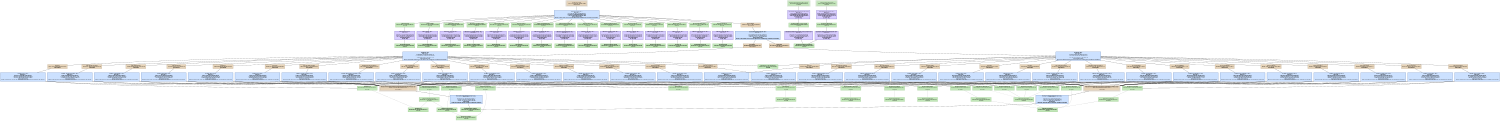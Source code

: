 digraph iNetSim {
   size = "10.000000,8.500000";
   concentrate = false;

   node [ shape = box, style = filled, color = "0.3 0.5 0.6", fillcolor = "0.3 0.2 0.9", fontname = "Monaco", fontsize = "9" ];
   n00001 [ label = "Debug/iNetSim.app\n713211576f74f59dcda17b406e314ba8\nDepsUpdated", color = "0.1 0.5 0.5", fillcolor = "0.1 0.2 0.9", peripheries = 3 ];
   n00002 [ label = "Contents/Info.plist\nbef1e916df9369c37f490b66efbb7fec\nUpToDate" ];
   n00003 [ label = "iNetSim.build/Info.plist\n000000004370c13a00000000000009ae\nUpToDate" ];
   n00004 [ label = "Contents/PkgInfo\na788fe18b85024843b3d0406423b8e50\nUpToDate" ];
   n00005 [ label = "iNetSim.build/PkgInfo\n000000004370c13a0000000000000008\nUpToDate" ];
   n00006 [ label = "English.lproj/Credits.rtf\n27e28b94b2629d26a05511b3ee65acb8\nUpToDate" ];
   n00007 [ label = "English.lproj/Credits.rtf\n000000004370c13a000000000000026f\nUpToDate" ];
   n00008 [ label = "Resources/Accessibility.strings\n798f30d23a6a60ab8050b73224f9cb36\nUpToDate" ];
   n00009 [ label = "iNetSim/Accessibility.strings\n000000004370c13a000000000000004b\nUpToDate" ];
   n00010 [ label = "Resources/Router.tif\n6b6557fe1ec16c38a66b5a5ed3ca561e\nUpToDate" ];
   n00011 [ label = "iNetSim/Router.tif\n000000004370c13a0000000000006dbc\nUpToDate" ];
   n00012 [ label = "Resources/Hub.tif\na302900b546f7a3ba5d5468873b15ea4\nUpToDate" ];
   n00013 [ label = "iNetSim/Hub.tif\n000000004370c13a0000000000006d34\nUpToDate" ];
   n00014 [ label = "English.lproj/MainMenu.nib\n4cfbe593ab8a93d7466b2a000d8aa00d\nUpToDate" ];
   n00015 [ label = "English.lproj/MainMenu.nib\n000000004370c13a00000000000000cc\nUpToDate" ];
   n00016 [ label = "English.lproj/MyDocument.nib\n42c958b5019c7eaaa8236f192a22925e\nUpToDate" ];
   n00017 [ label = "English.lproj/MyDocument.nib\n000000004370c13a00000000000000cc\nUpToDate" ];
   n00018 [ label = "Resources/Info.plist\n62d5b15b2daea66e6c296224b7165d10\nUpToDate" ];
   n00019 [ label = "iNetSim/Info.plist\n000000004370c13a00000000000009e6\nUpToDate" ];
   n00020 [ label = "English.lproj/InfoPlist.strings\nedc1fa20b6ac83943f3914e19725d931\nUpToDate" ];
   n00021 [ label = "English.lproj/InfoPlist.strings\n000000004370c13a000000000000011c\nUpToDate" ];
   n00022 [ label = "Resources/Switch.tif\n5434c3a92939f2494d7f2e2ce458f287\nUpToDate" ];
   n00023 [ label = "iNetSim/Switch.tif\n000000004370c13a0000000000006d68\nUpToDate" ];
   n00024 [ label = "Resources/About Panel.tif\n14f646f530742cf8a5f16c1673f5c4a3\nUpToDate" ];
   n00025 [ label = "iNetSim/About Panel.tif\n000000004370c13a0000000000067938\nUpToDate" ];
   n00026 [ label = "Resources/PC.tif\n7fafb92cde9a89059055ec5adf744976\nUpToDate" ];
   n00027 [ label = "iNetSim/PC.tif\n000000004370c13a0000000000006d44\nUpToDate" ];
   n00028 [ label = "Resources/iNetSimIcon.icns\nf571a7a642e22eba212ddf8866f0cc71\nUpToDate" ];
   n00029 [ label = "iNetSim/iNetSimIcon.icns\n000000004370c13a000000000000eac6\nUpToDate" ];
   n00030 [ label = "Resources/delete.tiff\nb39b67ec0e880dea13c0634f2e328dd0\nUpToDate" ];
   n00031 [ label = "iNetSim/delete.tiff\n000000004370c13a000000000000083e\nUpToDate" ];
   n00032 [ label = "ppc/MyDocument-22CFB493.o\n81a61e383748161d871b08bc3e972174\nDepsUpdated", color = "0.1 0.5 0.5", fillcolor = "0.1 0.2 0.9" ];
   n00033 [ label = "iNetSim/iNetSim_Prefix.pch\n000000004370c13a0000000000000091\nUpToDate" ];
   n00034 [ label = "iNetSim_Prefix-bkkbwehdbgorkscqvsushcsvxskm/iNetSim_Prefix.pch.gch\nee8557f3c2fda47884c7ed58bcaad211\nDepsUpdated", color = "0.1 0.5 0.5", fillcolor = "0.1 0.2 0.9", peripheries = 3 ];
   n00035 [ label = "iNetSim/MyDocument.m\n000000004370c13a0000000000001d72\nUpToDate" ];
   n00036 [ label = "i386/MyDocument-22CFB493.o\ncfd07660b87d697270b8256ec2a2376e\nDepsUpdated", color = "0.1 0.5 0.5", fillcolor = "0.1 0.2 0.9" ];
   n00037 [ label = "iNetSim_Prefix-ddbgxnemnkymvbceykpwafdaqdrm/iNetSim_Prefix.pch.gch\n743b0211bc1f8524ff6189b2d18863b8\nDepsUpdated", color = "0.1 0.5 0.5", fillcolor = "0.1 0.2 0.9", peripheries = 3 ];
   n00038 [ label = "ppc/DeviceView.o\n37d5dcd5217f58b9de291b9b9c7e923c\nDepsUpdated", color = "0.1 0.5 0.5", fillcolor = "0.1 0.2 0.9" ];
   n00039 [ label = "iNetSim/DeviceView.m\n000000004370c13a0000000000000e6a\nUpToDate" ];
   n00040 [ label = "i386/DeviceView.o\nc25261bfff3a1b219792cccd56f4c182\nDepsUpdated", color = "0.1 0.5 0.5", fillcolor = "0.1 0.2 0.9" ];
   n00041 [ label = "ppc/TopologyView.o\n44ef1a16b98346b8ccd5edbc9d60953a\nDepsUpdated", color = "0.1 0.5 0.5", fillcolor = "0.1 0.2 0.9" ];
   n00042 [ label = "iNetSim/TopologyView.m\n000000004370c13a000000000000227d\nUpToDate" ];
   n00043 [ label = "i386/TopologyView.o\nc5d69bc0368de84a1ed610e3f5cb133d\nDepsUpdated", color = "0.1 0.5 0.5", fillcolor = "0.1 0.2 0.9" ];
   n00044 [ label = "ppc/TopologyController.o\n900b750e1133580991eea7dd8bb7486e\nDepsUpdated", color = "0.1 0.5 0.5", fillcolor = "0.1 0.2 0.9" ];
   n00045 [ label = "iNetSim/TopologyController.m\n000000004370c18f0000000000006b27\nUpToDate" ];
   n00046 [ label = "i386/TopologyController.o\n1920d190cf11be816994426250441c6a\nDepsUpdated", color = "0.1 0.5 0.5", fillcolor = "0.1 0.2 0.9" ];
   n00047 [ label = "ppc/main.o\nbac0297a1fb3aea97125b05c179dcff5\nDepsUpdated", color = "0.1 0.5 0.5", fillcolor = "0.1 0.2 0.9" ];
   n00048 [ label = "iNetSim/main.m\n000000004370c13a00000000000000ff\nUpToDate" ];
   n00049 [ label = "i386/main.o\ne54a9e950d5ab99ae1ab3485962cfa57\nDepsUpdated", color = "0.1 0.5 0.5", fillcolor = "0.1 0.2 0.9" ];
   n00050 [ label = "ppc/MyDocument.mom\n4804675bc650e56b2956b29bd5786814\nUpToDate" ];
   n00051 [ label = "iNetSim/MyDocument.xcdatamodel\n000000004370c13a00000000000000aa\nUpToDate" ];
   n00052 [ label = "Resources/MyDocument.mom\n28c4a1c7aadfe55aee66ae41ac1f541e\nUpToDate", peripheries = 3 ];
   n00053 [ label = "i386/MyDocument-2A06A972.mom\n91890753348c476ab4354f08624e9914\nUpToDate" ];
   n00054 [ label = "Resources/MyDocument-2A06A972.mom\ncd245aec9d024b51d8a68abe29ad3d66\nUpToDate", peripheries = 3 ];
   n00055 [ label = "ppc/Link.o\n0ed7b31b30219f799f82e79046adda24\nDepsUpdated", color = "0.1 0.5 0.5", fillcolor = "0.1 0.2 0.9" ];
   n00056 [ label = "iNetSim/Link.m\n000000004370c13a00000000000001cc\nUpToDate" ];
   n00057 [ label = "i386/Link.o\n5be69bf7877040b022ac36c08d638f0b\nDepsUpdated", color = "0.1 0.5 0.5", fillcolor = "0.1 0.2 0.9" ];
   n00058 [ label = "ppc/Port.o\n25b2c15c6ad8677ab8717a45687b6d03\nDepsUpdated", color = "0.1 0.5 0.5", fillcolor = "0.1 0.2 0.9" ];
   n00059 [ label = "iNetSim/Port.m\n000000004370c13a00000000000005cc\nUpToDate" ];
   n00060 [ label = "i386/Port.o\nf38191331f87cebd8664019a0012de70\nDepsUpdated", color = "0.1 0.5 0.5", fillcolor = "0.1 0.2 0.9" ];
   n00061 [ label = "ppc/TerminalController.o\ne9799051aca1d7469c3bcc7eb0f067f8\nDepsUpdated", color = "0.1 0.5 0.5", fillcolor = "0.1 0.2 0.9" ];
   n00062 [ label = "iNetSim/TerminalController.m\n000000004370c13a000000000000207e\nUpToDate" ];
   n00063 [ label = "i386/TerminalController.o\n28a563f495e4ac1c3253fbc9bdf8c0d7\nDepsUpdated", color = "0.1 0.5 0.5", fillcolor = "0.1 0.2 0.9" ];
   n00064 [ label = "ppc/OSController.o\nae291ce91c83a6107d683180c4f7a2e2\nDepsUpdated", color = "0.1 0.5 0.5", fillcolor = "0.1 0.2 0.9" ];
   n00065 [ label = "iNetSim/OSController.m\n000000004370c13a0000000000002a05\nUpToDate" ];
   n00066 [ label = "i386/OSController.o\nb27169d1da7feb5e06609b154b9f0878\nDepsUpdated", color = "0.1 0.5 0.5", fillcolor = "0.1 0.2 0.9" ];
   n00067 [ label = "ppc/TerminalView.o\nea251f908572b7a7ad083ef1f1f368c9\nDepsUpdated", color = "0.1 0.5 0.5", fillcolor = "0.1 0.2 0.9" ];
   n00068 [ label = "iNetSim/TerminalView.m\n000000004370c13a00000000000009c4\nUpToDate" ];
   n00069 [ label = "i386/TerminalView.o\ndd3726f1dccccfb3efb5eb299327f9fc\nDepsUpdated", color = "0.1 0.5 0.5", fillcolor = "0.1 0.2 0.9" ];
   n00070 [ label = "ppc/IOSController.o\na478e3ccc37bd6be2ec6d59c3ee93b91\nDepsUpdated", color = "0.1 0.5 0.5", fillcolor = "0.1 0.2 0.9" ];
   n00071 [ label = "iNetSim/IOSController.m\n000000004370c13a000000000000617d\nUpToDate" ];
   n00072 [ label = "i386/IOSController.o\n540407fd4482a687627ea15b9602e948\nDepsUpdated", color = "0.1 0.5 0.5", fillcolor = "0.1 0.2 0.9" ];
   n00073 [ label = "ppc/DOSController.o\ncff81e0c600e9060192995c9c44c58b0\nDepsUpdated", color = "0.1 0.5 0.5", fillcolor = "0.1 0.2 0.9" ];
   n00074 [ label = "iNetSim/DOSController.m\n000000004370c13a0000000000004d79\nUpToDate" ];
   n00075 [ label = "i386/DOSController.o\ne7cf3c90d2c1f800d5e5e975f5786cf5\nDepsUpdated", color = "0.1 0.5 0.5", fillcolor = "0.1 0.2 0.9" ];
   n00076 [ label = "ppc/IOSLineConfig.o\n09d4623e70f5d6afa275c8f4d1a95721\nDepsUpdated", color = "0.1 0.5 0.5", fillcolor = "0.1 0.2 0.9" ];
   n00077 [ label = "iNetSim/IOSLineConfig.m\n000000004370c13a000000000000109d\nUpToDate" ];
   n00078 [ label = "i386/IOSLineConfig.o\n5b858a9a362591fd17e385626e73768e\nDepsUpdated", color = "0.1 0.5 0.5", fillcolor = "0.1 0.2 0.9" ];
   n00079 [ label = "ppc/OSSimulation.o\ncf3080a13ec0ff89b44f74a62cc11715\nDepsUpdated", color = "0.1 0.5 0.5", fillcolor = "0.1 0.2 0.9" ];
   n00080 [ label = "iNetSim/OSSimulation.m\n0000000043848cea000000000000c568\nUpToDate" ];
   n00081 [ label = "i386/OSSimulation.o\n10bb7adef0f67ccf7820d1162fb79faa\nDepsUpdated", color = "0.1 0.5 0.5", fillcolor = "0.1 0.2 0.9" ];
   n00082 [ label = "ppc/IOSConfigMode.o\naf5bed2f1ab238b6f1c987877741f478\nDepsUpdated", color = "0.1 0.5 0.5", fillcolor = "0.1 0.2 0.9" ];
   n00083 [ label = "iNetSim/IOSConfigMode.m\n000000004370c13a0000000000000bff\nUpToDate" ];
   n00084 [ label = "i386/IOSConfigMode.o\n836d7aa7475c34ee91c27824739f4bef\nDepsUpdated", color = "0.1 0.5 0.5", fillcolor = "0.1 0.2 0.9" ];
   n00085 [ label = "ppc/IOSPrivMode.o\n4a0a0a710b37237742e54576d8214a82\nDepsUpdated", color = "0.1 0.5 0.5", fillcolor = "0.1 0.2 0.9" ];
   n00086 [ label = "iNetSim/IOSPrivMode.m\n000000004370c13a0000000000000c55\nUpToDate" ];
   n00087 [ label = "i386/IOSPrivMode.o\n72ef507b6614e603ceb9edb37a1f6853\nDepsUpdated", color = "0.1 0.5 0.5", fillcolor = "0.1 0.2 0.9" ];
   n00088 [ label = "ppc/iNetSim\n5a773295572c9e02b2111ea270df573d\nDepsUpdated", color = "0.1 0.5 0.5", fillcolor = "0.1 0.2 0.9" ];
   n00089 [ label = "Frameworks/Cocoa.framework[C]\n0000000042a5aa9500000000000000cc\nUpToDate" ];
   n00090 [ label = "i386/iNetSim\n83ee8fb58f42f334c91f3cbf5d771cfe\nDepsUpdated", color = "0.1 0.5 0.5", fillcolor = "0.1 0.2 0.9" ];
   n00091 [ label = "MacOS/iNetSim\n64d5567c675061c1c7bf62c64daa4b14\nDepsUpdated", color = "0.1 0.5 0.5", fillcolor = "0.1 0.2 0.9" ];
   n00092 [ label = "iNetSim/DeviceView.h\n000000004370c13a0000000000000249\nUpToDate" ];
   n00093 [ label = "iNetSim/DOSController.h\n000000004370c13a00000000000001f0\nUpToDate" ];
   n00094 [ label = "iNetSim/OSController.h\n000000004370c13a000000000000080b\nUpToDate" ];
   n00095 [ label = "iNetSim/IOSController.h\n000000004370c13a0000000000000bcb\nUpToDate" ];
   n00096 [ label = "iNetSim/MyDocument.h\n000000004370c13a000000000000036c\nUpToDate" ];
   n00097 [ label = "iNetSim/TopologyView.h\n000000004370c13a00000000000004b7\nUpToDate" ];
   n00098 [ label = "iNetSim/TopologyController.h\n000000004370c13a0000000000000971\nUpToDate" ];
   n00099 [ label = "iNetSim/Link.h\n000000004370c13a00000000000000ca\nUpToDate" ];
   n00100 [ label = "iNetSim/Port.h\n000000004370c13a0000000000000137\nUpToDate" ];
   n00101 [ label = "iNetSim/TerminalController.h\n000000004370c13a00000000000003bf\nUpToDate" ];
   n00102 [ label = "iNetSim/TerminalView.h\n000000004370c13a000000000000016b\nUpToDate" ];
   n00103 [ label = "iNetSim/OSSimulation.h\n0000000043849026000000000000098c\nUpToDate" ];

   node [ shape = box, style = "filled,bold", color = "0.7 0.5 0.7", fillcolor = "0.7 0.2 1.0", fontname = "Monaco", fontsize = "9" ];
   c00001 [ label = "PBXCp Info.plist <wt:0>\nwaitCount: 0\n000000004370c13a00000000000009ae\n^ bef1e9169ce3a8f97f490b66efbb7642\n= bef1e916df9369c37f490b66efbb7fec\nDoesNotNeedToRun\n(no 'why' info)" ];
   c00002 [ label = "PBXCp PkgInfo <wt:0>\nwaitCount: 0\n00000000000000000000000000000000\n^ a788fe18b85024843b3d0406423b8e50\n= a788fe18b85024843b3d0406423b8e50\nDoesNotNeedToRun\n(no 'why' info)" ];
   c00003 [ label = "CpResource Credits.rtf <wt:2>\nwaitCount: 0\n00000000000000000000000000000000\n^ 27e28b94b2629d26a05511b3ee65acb8\n= 27e28b94b2629d26a05511b3ee65acb8\nDoesNotNeedToRun\n(no 'why' info)" ];
   c00004 [ label = "CpResource Accessibility.strings <wt:2>\nwaitCount: 0\n00000000000000000000000000000000\n^ 798f30d23a6a60ab8050b73224f9cb36\n= 798f30d23a6a60ab8050b73224f9cb36\nDoesNotNeedToRun\n(no 'why' info)" ];
   c00005 [ label = "CpResource Router.tif <wt:2>\nwaitCount: 0\n00000000000000000000000000000000\n^ 6b6557fe1ec16c38a66b5a5ed3ca561e\n= 6b6557fe1ec16c38a66b5a5ed3ca561e\nDoesNotNeedToRun\n(no 'why' info)" ];
   c00006 [ label = "CpResource Hub.tif <wt:2>\nwaitCount: 0\n00000000000000000000000000000000\n^ a302900b546f7a3ba5d5468873b15ea4\n= a302900b546f7a3ba5d5468873b15ea4\nDoesNotNeedToRun\n(no 'why' info)" ];
   c00007 [ label = "CpResource MainMenu.nib <wt:2>\nwaitCount: 0\n00000000000000000000000000000000\n^ 4cfbe593ab8a93d7466b2a000d8aa00d\n= 4cfbe593ab8a93d7466b2a000d8aa00d\nDoesNotNeedToRun\n(no 'why' info)" ];
   c00008 [ label = "CpResource MyDocument.nib <wt:2>\nwaitCount: 0\n00000000000000000000000000000000\n^ 42c958b5019c7eaaa8236f192a22925e\n= 42c958b5019c7eaaa8236f192a22925e\nDoesNotNeedToRun\n(no 'why' info)" ];
   c00009 [ label = "CpResource Info.plist <wt:2>\nwaitCount: 0\n00000000000000000000000000000000\n^ 62d5b15b2daea66e6c296224b7165d10\n= 62d5b15b2daea66e6c296224b7165d10\nDoesNotNeedToRun\n(no 'why' info)" ];
   c00010 [ label = "CpResource InfoPlist.strings <wt:2>\nwaitCount: 0\n00000000000000000000000000000000\n^ edc1fa20b6ac83943f3914e19725d931\n= edc1fa20b6ac83943f3914e19725d931\nDoesNotNeedToRun\n(no 'why' info)" ];
   c00011 [ label = "CpResource Switch.tif <wt:2>\nwaitCount: 0\n00000000000000000000000000000000\n^ 5434c3a92939f2494d7f2e2ce458f287\n= 5434c3a92939f2494d7f2e2ce458f287\nDoesNotNeedToRun\n(no 'why' info)" ];
   c00012 [ label = "CpResource \"About Panel.tif\" <wt:2>\nwaitCount: 0\n00000000000000000000000000000000\n^ 14f646f530742cf8a5f16c1673f5c4a3\n= 14f646f530742cf8a5f16c1673f5c4a3\nDoesNotNeedToRun\n(no 'why' info)" ];
   c00013 [ label = "CpResource PC.tif <wt:2>\nwaitCount: 0\n00000000000000000000000000000000\n^ 7fafb92cde9a89059055ec5adf744976\n= 7fafb92cde9a89059055ec5adf744976\nDoesNotNeedToRun\n(no 'why' info)" ];
   c00014 [ label = "CpResource iNetSimIcon.icns <wt:2>\nwaitCount: 0\n00000000000000000000000000000000\n^ f571a7a642e22eba212ddf8866f0cc71\n= f571a7a642e22eba212ddf8866f0cc71\nDoesNotNeedToRun\n(no 'why' info)" ];
   c00015 [ label = "CpResource delete.tiff <wt:2>\nwaitCount: 0\n00000000000000000000000000000000\n^ b39b67ec0e880dea13c0634f2e328dd0\n= b39b67ec0e880dea13c0634f2e328dd0\nDoesNotNeedToRun\n(no 'why' info)" ];
   c00016 [ label = "CompileC MyDocument-22CFB493.o <wt:4>\nwaitCount: 1\nee8557f3c2fda47884c7ed58bcaacc0f\n^ 6f2349cbf5b5b26503dce5e4823ded7b\n= 81a61e383748161d871b08bc3e972174\nIndirectlyNeedsToRun\nNeeds to run because at least one of the inputs to the command are scheduled to be updated.", color = "0.6 0.5 0.7", fillcolor = "0.6 0.2 1.0" ];
   c00017 [ label = "ProcessPCH iNetSim_Prefix.pch.gch <wt:3>\nwaitCount: 0\n000000004370c13a0000000000000091\n^ ee8557f3818d654284c7ed58bcaad280\n= ee8557f3c2fda47884c7ed58bcaad211\nNeedsToRun\n1 output was built with different command configuration signature", color = "0.6 0.5 0.7", fillcolor = "0.6 0.2 1.0" ];
   c00018 [ label = "CompileC MyDocument-22CFB493.o <wt:4>\nwaitCount: 1\n743b0211bc1f8524ff6189b2d1887da6\n^ bbeb74710462ec568fd9acdc132a4ac8\n= cfd07660b87d697270b8256ec2a2376e\nIndirectlyNeedsToRun\nNeeds to run because at least one of the inputs to the command are scheduled to be updated.", color = "0.6 0.5 0.7", fillcolor = "0.6 0.2 1.0" ];
   c00019 [ label = "ProcessPCH iNetSim_Prefix.pch.gch <wt:3>\nwaitCount: 0\n000000004370c13a0000000000000091\n^ 743b0211ff6f441eff6189b2d1886329\n= 743b0211bc1f8524ff6189b2d18863b8\nNeedsToRun\n1 output was built with different command configuration signature", color = "0.6 0.5 0.7", fillcolor = "0.6 0.2 1.0" ];
   c00020 [ label = "CompileC DeviceView.o <wt:4>\nwaitCount: 1\nee8557f3c2fda47884c7ed58bcaade32\n^ d9508b26e382fcc15aeef6c320d44c0e\n= 37d5dcd5217f58b9de291b9b9c7e923c\nIndirectlyNeedsToRun\nNeeds to run because at least one of the inputs to the command are scheduled to be updated.", color = "0.6 0.5 0.7", fillcolor = "0.6 0.2 1.0" ];
   c00021 [ label = "CompileC DeviceView.o <wt:4>\nwaitCount: 1\n743b0211bc1f8524ff6189b2d1886f9b\n^ b66963ae43259e0568f3457f877cae19\n= c25261bfff3a1b219792cccd56f4c182\nIndirectlyNeedsToRun\nNeeds to run because at least one of the inputs to the command are scheduled to be updated.", color = "0.6 0.5 0.7", fillcolor = "0.6 0.2 1.0" ];
   c00022 [ label = "CompileC TopologyView.o <wt:4>\nwaitCount: 1\nee8557f3818d654284c7ed58bcaaf692\n^ aa6a4de5380e23fa481200e421ca63a8\n= 44ef1a16b98346b8ccd5edbc9d60953a\nIndirectlyNeedsToRun\nNeeds to run because at least one of the inputs to the command are scheduled to be updated.", color = "0.6 0.5 0.7", fillcolor = "0.6 0.2 1.0" ];
   c00023 [ label = "CompileC TopologyView.o <wt:4>\nwaitCount: 1\n743b0211ff6f441eff6189b2d188473b\n^ b1ed99d1c9e2ac54e1b7995124435406\n= c5d69bc0368de84a1ed610e3f5cb133d\nIndirectlyNeedsToRun\nNeeds to run because at least one of the inputs to the command are scheduled to be updated.", color = "0.6 0.5 0.7", fillcolor = "0.6 0.2 1.0" ];
   c00024 [ label = "CompileC TopologyController.o <wt:4>\nwaitCount: 1\nee8557f3818d65f784c7ed58bcaab78e\n^ 7e8e22fd90be3dfe15294a85371dffe0\n= 900b750e1133580991eea7dd8bb7486e\nIndirectlyNeedsToRun\nNeeds to run because at least one of the inputs to the command are scheduled to be updated.", color = "0.6 0.5 0.7", fillcolor = "0.6 0.2 1.0" ];
   c00025 [ label = "CompileC TopologyController.o <wt:4>\nwaitCount: 1\n743b0211ff6f44abff6189b2d1880627\n^ 6d1bd381307efa2a96f5cbd081cc1a4d\n= 1920d190cf11be816994426250441c6a\nIndirectlyNeedsToRun\nNeeds to run because at least one of the inputs to the command are scheduled to be updated.", color = "0.6 0.5 0.7", fillcolor = "0.6 0.2 1.0" ];
   c00026 [ label = "CompileC main.o <wt:4>\nwaitCount: 1\nee8557f3818d654284c7ed58bcaad2ee\n^ 54457e899e3ecbebf5e25d04ab371d1b\n= bac0297a1fb3aea97125b05c179dcff5\nIndirectlyNeedsToRun\nNeeds to run because at least one of the inputs to the command are scheduled to be updated.", color = "0.6 0.5 0.7", fillcolor = "0.6 0.2 1.0" ];
   c00027 [ label = "CompileC main.o <wt:4>\nwaitCount: 1\n743b0211ff6f441eff6189b2d1886347\n^ 91719c84f235fd841ecabd3747a49910\n= e54a9e950d5ab99ae1ab3485962cfa57\nIndirectlyNeedsToRun\nNeeds to run because at least one of the inputs to the command are scheduled to be updated.", color = "0.6 0.5 0.7", fillcolor = "0.6 0.2 1.0" ];
   c00028 [ label = "DataModelCompile MyDocument.mom <wt:4>\nwaitCount: 0\n000000004370c13a00000000000000aa\n^ 4804675b852024512956b29bd57868be\n= 4804675bc650e56b2956b29bd5786814\nDoesNotNeedToRun\n(no 'why' info)" ];
   c00029 [ label = "PBXCp MyDocument.mom <wt:4>\nwaitCount: 0\n4804675bc650e56b2956b29bd5786814\n^ 60c0c69c6c8f0031c7301cda79673c0a\n= 28c4a1c7aadfe55aee66ae41ac1f541e\nDoesNotNeedToRun\n(no 'why' info)" ];
   c00030 [ label = "DataModelCompile MyDocument-2A06A972.mom <wt:4>\nwaitCount: 0\n000000004370c13a00000000000000aa\n^ 9189075377fc8650b4354f08624e99be\n= 91890753348c476ab4354f08624e9914\nDoesNotNeedToRun\n(no 'why' info)" ];
   c00031 [ label = "PBXCp MyDocument-2A06A972.mom <wt:4>\nwaitCount: 0\n91890753348c476ab4354f08624e9914\n^ 5cad5dbfa98e0c3b6c93c5b64be3a472\n= cd245aec9d024b51d8a68abe29ad3d66\nDoesNotNeedToRun\n(no 'why' info)" ];
   c00032 [ label = "CompileC Link.o <wt:4>\nwaitCount: 1\nee8557f3c2fda47884c7ed58bcaad317\n^ e052e4e8f2dc3b011b450ac8fa070933\n= 0ed7b31b30219f799f82e79046adda24\nIndirectlyNeedsToRun\nNeeds to run because at least one of the inputs to the command are scheduled to be updated.", color = "0.6 0.5 0.7", fillcolor = "0.6 0.2 1.0" ];
   c00033 [ label = "CompileC Link.o <wt:4>\nwaitCount: 1\n743b0211bc1f8524ff6189b2d18862be\n^ 2fdd99e63b6fc594ddcdbf725cebedb5\n= 5be69bf7877040b022ac36c08d638f0b\nIndirectlyNeedsToRun\nNeeds to run because at least one of the inputs to the command are scheduled to be updated.", color = "0.6 0.5 0.7", fillcolor = "0.6 0.2 1.0" ];
   c00034 [ label = "CompileC Port.o <wt:4>\nwaitCount: 1\nee8557f3c2fda47884c7ed58bcaad6ea\n^ cb3796afa825c3023cb6971dd4d1bbe9\n= 25b2c15c6ad8677ab8717a45687b6d03\nIndirectlyNeedsToRun\nNeeds to run because at least one of the inputs to the command are scheduled to be updated.", color = "0.6 0.5 0.7", fillcolor = "0.6 0.2 1.0" ];
   c00035 [ label = "CompileC Port.o <wt:4>\nwaitCount: 1\n743b0211bc1f8524ff6189b2d1886743\n^ 87ba9322a3984b9979058828d19ab933\n= f38191331f87cebd8664019a0012de70\nIndirectlyNeedsToRun\nNeeds to run because at least one of the inputs to the command are scheduled to be updated.", color = "0.6 0.5 0.7", fillcolor = "0.6 0.2 1.0" ];
   c00036 [ label = "CompileC TerminalController.o <wt:4>\nwaitCount: 1\nee8557f3c2fda47884c7ed58bcaaf1d0\n^ 07fcc7a26e5c733e18fc21260c5a9628\n= e9799051aca1d7469c3bcc7eb0f067f8\nIndirectlyNeedsToRun\nNeeds to run because at least one of the inputs to the command are scheduled to be updated.", color = "0.6 0.5 0.7", fillcolor = "0.6 0.2 1.0" ];
   c00037 [ label = "CompileC TerminalController.o <wt:4>\nwaitCount: 1\n743b0211bc1f8524ff6189b2d1884079\n^ 5c9e61e529fb2938cd32727b6c7080ae\n= 28a563f495e4ac1c3253fbc9bdf8c0d7\nIndirectlyNeedsToRun\nNeeds to run because at least one of the inputs to the command are scheduled to be updated.", color = "0.6 0.5 0.7", fillcolor = "0.6 0.2 1.0" ];
   c00038 [ label = "CompileC OSController.o <wt:4>\nwaitCount: 1\nee8557f3c2fda47884c7ed58bcaaf01f\n^ 40ac4b1ade7e0268f9afdcd8785d52fd\n= ae291ce91c83a6107d683180c4f7a2e2\nIndirectlyNeedsToRun\nNeeds to run because at least one of the inputs to the command are scheduled to be updated.", color = "0.6 0.5 0.7", fillcolor = "0.6 0.2 1.0" ];
   c00039 [ label = "CompileC OSController.o <wt:4>\nwaitCount: 1\n743b0211bc1f8524ff6189b2d18841b6\n^ c64a6bc066606e7af90112a79a1749ce\n= b27169d1da7feb5e06609b154b9f0878\nIndirectlyNeedsToRun\nNeeds to run because at least one of the inputs to the command are scheduled to be updated.", color = "0.6 0.5 0.7", fillcolor = "0.6 0.2 1.0" ];
   c00040 [ label = "CompileC TerminalView.o <wt:4>\nwaitCount: 1\nee8557f3c2fda47884c7ed58bcaadabe\n^ 04a04863478f13df29cfd3a94d59b277\n= ea251f908572b7a7ad083ef1f1f368c9\nIndirectlyNeedsToRun\nNeeds to run because at least one of the inputs to the command are scheduled to be updated.", color = "0.6 0.5 0.7", fillcolor = "0.6 0.2 1.0" ];
   c00041 [ label = "CompileC TerminalView.o <wt:4>\nwaitCount: 1\n743b0211bc1f8524ff6189b2d1886b17\n^ a90c24e060d34a9710d4629b42af92eb\n= dd3726f1dccccfb3efb5eb299327f9fc\nIndirectlyNeedsToRun\nNeeds to run because at least one of the inputs to the command are scheduled to be updated.", color = "0.6 0.5 0.7", fillcolor = "0.6 0.2 1.0" ];
   c00042 [ label = "CompileC IOSController.o <wt:4>\nwaitCount: 1\nee8557f3818d654284c7ed58bcaab0ac\n^ 4afdb43f42f6b3fcaa0138c482438b3d\n= a478e3ccc37bd6be2ec6d59c3ee93b91\nIndirectlyNeedsToRun\nNeeds to run because at least one of the inputs to the command are scheduled to be updated.", color = "0.6 0.5 0.7", fillcolor = "0.6 0.2 1.0" ];
   c00043 [ label = "CompileC IOSController.o <wt:4>\nwaitCount: 1\n743b0211ff6f441eff6189b2d1880105\n^ 203f05ecbbede2999d1f28e9478ae84d\n= 540407fd4482a687627ea15b9602e948\nIndirectlyNeedsToRun\nNeeds to run because at least one of the inputs to the command are scheduled to be updated.", color = "0.6 0.5 0.7", fillcolor = "0.6 0.2 1.0" ];
   c00044 [ label = "CompileC DOSController.o <wt:4>\nwaitCount: 1\nee8557f3818d654284c7ed58bcaa9693\n^ 217d49ffe183f5229dee789178e6ce23\n= cff81e0c600e9060192995c9c44c58b0\nIndirectlyNeedsToRun\nNeeds to run because at least one of the inputs to the command are scheduled to be updated.", color = "0.6 0.5 0.7", fillcolor = "0.6 0.2 1.0" ];
   c00045 [ label = "CompileC DOSController.o <wt:4>\nwaitCount: 1\n743b0211ff6f441eff6189b2d188273a\n^ 93f43e812daebc1e2a8460c724f04bcf\n= e7cf3c90d2c1f800d5e5e975f5786cf5\nIndirectlyNeedsToRun\nNeeds to run because at least one of the inputs to the command are scheduled to be updated.", color = "0.6 0.5 0.7", fillcolor = "0.6 0.2 1.0" ];
   c00046 [ label = "CompileC IOSLineConfig.o <wt:4>\nwaitCount: 1\nee8557f3818d654284c7ed58bcaac14c\n^ e75135cdf178b3ed26b225ac6d03966d\n= 09d4623e70f5d6afa275c8f4d1a95721\nIndirectlyNeedsToRun\nNeeds to run because at least one of the inputs to the command are scheduled to be updated.", color = "0.6 0.5 0.7", fillcolor = "0.6 0.2 1.0" ];
   c00047 [ label = "CompileC IOSLineConfig.o <wt:4>\nwaitCount: 1\n743b0211ff6f441eff6189b2d18870e5\n^ 2fbe888bc94ad5e3e8820cd0bffb066b\n= 5b858a9a362591fd17e385626e73768e\nIndirectlyNeedsToRun\nNeeds to run because at least one of the inputs to the command are scheduled to be updated.", color = "0.6 0.5 0.7", fillcolor = "0.6 0.2 1.0" ];
   c00048 [ label = "CompileC OSSimulation.o <wt:4>\nwaitCount: 1\nee8557f3818d798e84c7ed58bcaa16fe\n^ 21b5d752bf4d8607308899fe906b01eb\n= cf3080a13ec0ff89b44f74a62cc11715\nIndirectlyNeedsToRun\nNeeds to run because at least one of the inputs to the command are scheduled to be updated.", color = "0.6 0.5 0.7", fillcolor = "0.6 0.2 1.0" ];
   c00049 [ label = "CompileC OSSimulation.o <wt:4>\nwaitCount: 1\n743b0211ff6f58d2ff6189b2d188a757\n^ 648078cf0f99241d874158a4fe3f38fd\n= 10bb7adef0f67ccf7820d1162fb79faa\nIndirectlyNeedsToRun\nNeeds to run because at least one of the inputs to the command are scheduled to be updated.", color = "0.6 0.5 0.7", fillcolor = "0.6 0.2 1.0" ];
   c00050 [ label = "CompileC IOSConfigMode.o <wt:4>\nwaitCount: 1\nee8557f3818d654284c7ed58bcaada2e\n^ 41debadc9b3f5df4750e6adfcbeb2e56\n= af5bed2f1ab238b6f1c987877741f478\nIndirectlyNeedsToRun\nNeeds to run because at least one of the inputs to the command are scheduled to be updated.", color = "0.6 0.5 0.7", fillcolor = "0.6 0.2 1.0" ];
   c00051 [ label = "CompileC IOSConfigMode.o <wt:4>\nwaitCount: 1\n743b0211ff6f441eff6189b2d1886b87\n^ f75678b6b83370f06ea3f196a2172068\n= 836d7aa7475c34ee91c27824739f4bef\nIndirectlyNeedsToRun\nNeeds to run because at least one of the inputs to the command are scheduled to be updated.", color = "0.6 0.5 0.7", fillcolor = "0.6 0.2 1.0" ];
   c00052 [ label = "CompileC IOSPrivMode.o <wt:4>\nwaitCount: 1\nee8557f3818d654284c7ed58bcaadd84\n^ a48f5d828aba4635c622a82e648b9706\n= 4a0a0a710b37237742e54576d8214a82\nIndirectlyNeedsToRun\nNeeds to run because at least one of the inputs to the command are scheduled to be updated.", color = "0.6 0.5 0.7", fillcolor = "0.6 0.2 1.0" ];
   c00053 [ label = "CompileC IOSPrivMode.o <wt:4>\nwaitCount: 1\n743b0211ff6f441eff6189b2d1886c2d\n^ 06d4526a997ba21d31d86401ab97047e\n= 72ef507b6614e603ceb9edb37a1f6853\nIndirectlyNeedsToRun\nNeeds to run because at least one of the inputs to the command are scheduled to be updated.", color = "0.6 0.5 0.7", fillcolor = "0.6 0.2 1.0" ];
   c00054 [ label = "Ld iNetSim <wt:4>\nwaitCount: 16\n16729de170fd1ee28c7d8936a02c263e\n^ 4c05af7427d180e03e6c9794d0f37103\n= 5a773295572c9e02b2111ea270df573d\nIndirectlyNeedsToRun\nNeeds to run because at least one of the inputs to the command are scheduled to be updated.", color = "0.6 0.5 0.7", fillcolor = "0.6 0.2 1.0" ];
   c00055 [ label = "Ld iNetSim <wt:4>\nwaitCount: 16\nd2cd04ff8b5c503389aebac564fa2c2d\n^ 51238b4a041ea30740b1867a398d30d3\n= 83ee8fb58f42f334c91f3cbf5d771cfe\nIndirectlyNeedsToRun\nNeeds to run because at least one of the inputs to the command are scheduled to be updated.", color = "0.6 0.5 0.7", fillcolor = "0.6 0.2 1.0" ];
   c00056 [ label = "CreateUniversalBinary iNetSim <wt:4>\nwaitCount: 2\nd999bd20d86e6d367b0e221d2da84bc3\n^ bd4ceb5cbf3e0cf7bcb140db600200d7\n= 64d5567c675061c1c7bf62c64daa4b14\nIndirectlyNeedsToRun\nNeeds to run because at least one of the inputs to the command are scheduled to be updated.", color = "0.6 0.5 0.7", fillcolor = "0.6 0.2 1.0" ];
   c00057 [ label = "Touch iNetSim.app <wt:7>\nwaitCount: 1\n130737a6789c7b6b571ef68a8d4d5d1d\n^ 623526f117e88ef69abf8dcae37c16b5\n= 713211576f74f59dcda17b406e314ba8\nIndirectlyNeedsToRun\nNeeds to run because at least one of the inputs to the command are scheduled to be updated.", color = "0.6 0.5 0.7", fillcolor = "0.6 0.2 1.0" ];

   edge [ style = solid, color = black, arrowhead = none, arrowtail = normal ];
   n00001 -> { c00057 };
   n00002 -> { c00001 };
   n00004 -> { c00002 };
   n00006 -> { c00003 };
   n00008 -> { c00004 };
   n00010 -> { c00005 };
   n00012 -> { c00006 };
   n00014 -> { c00007 };
   n00016 -> { c00008 };
   n00018 -> { c00009 };
   n00020 -> { c00010 };
   n00022 -> { c00011 };
   n00024 -> { c00012 };
   n00026 -> { c00013 };
   n00028 -> { c00014 };
   n00030 -> { c00015 };
   n00032 -> { c00016 };
   n00034 -> { c00017 };
   n00036 -> { c00018 };
   n00037 -> { c00019 };
   n00038 -> { c00020 };
   n00040 -> { c00021 };
   n00041 -> { c00022 };
   n00043 -> { c00023 };
   n00044 -> { c00024 };
   n00046 -> { c00025 };
   n00047 -> { c00026 };
   n00049 -> { c00027 };
   n00050 -> { c00028 };
   n00052 -> { c00029 };
   n00053 -> { c00030 };
   n00054 -> { c00031 };
   n00055 -> { c00032 };
   n00057 -> { c00033 };
   n00058 -> { c00034 };
   n00060 -> { c00035 };
   n00061 -> { c00036 };
   n00063 -> { c00037 };
   n00064 -> { c00038 };
   n00066 -> { c00039 };
   n00067 -> { c00040 };
   n00069 -> { c00041 };
   n00070 -> { c00042 };
   n00072 -> { c00043 };
   n00073 -> { c00044 };
   n00075 -> { c00045 };
   n00076 -> { c00046 };
   n00078 -> { c00047 };
   n00079 -> { c00048 };
   n00081 -> { c00049 };
   n00082 -> { c00050 };
   n00084 -> { c00051 };
   n00085 -> { c00052 };
   n00087 -> { c00053 };
   n00088 -> { c00054 };
   n00090 -> { c00055 };
   n00091 -> { c00056 };
   c00001 -> { n00003 };
   c00002 -> { n00005 n00005 };
   c00003 -> { n00007 n00007 };
   c00004 -> { n00009 n00009 };
   c00005 -> { n00011 n00011 };
   c00006 -> { n00013 n00013 };
   c00007 -> { n00015 n00015 };
   c00008 -> { n00017 n00017 };
   c00009 -> { n00019 n00019 };
   c00010 -> { n00021 n00021 };
   c00011 -> { n00023 n00023 };
   c00012 -> { n00025 n00025 };
   c00013 -> { n00027 n00027 };
   c00014 -> { n00029 n00029 };
   c00015 -> { n00031 n00031 };
   c00016 -> { n00034 n00035 };
   c00017 -> { n00033 };
   c00018 -> { n00037 n00035 };
   c00019 -> { n00033 };
   c00020 -> { n00034 n00039 };
   c00021 -> { n00037 n00039 };
   c00022 -> { n00034 n00042 };
   c00023 -> { n00037 n00042 };
   c00024 -> { n00034 n00045 };
   c00025 -> { n00037 n00045 };
   c00026 -> { n00034 n00048 };
   c00027 -> { n00037 n00048 };
   c00028 -> { n00051 };
   c00029 -> { n00050 };
   c00030 -> { n00051 };
   c00031 -> { n00053 };
   c00032 -> { n00034 n00056 };
   c00033 -> { n00037 n00056 };
   c00034 -> { n00034 n00059 };
   c00035 -> { n00037 n00059 };
   c00036 -> { n00034 n00062 };
   c00037 -> { n00037 n00062 };
   c00038 -> { n00034 n00065 };
   c00039 -> { n00037 n00065 };
   c00040 -> { n00034 n00068 };
   c00041 -> { n00037 n00068 };
   c00042 -> { n00034 n00071 };
   c00043 -> { n00037 n00071 };
   c00044 -> { n00034 n00074 };
   c00045 -> { n00037 n00074 };
   c00046 -> { n00034 n00077 };
   c00047 -> { n00037 n00077 };
   c00048 -> { n00034 n00080 };
   c00049 -> { n00037 n00080 };
   c00050 -> { n00034 n00083 };
   c00051 -> { n00037 n00083 };
   c00052 -> { n00034 n00086 };
   c00053 -> { n00037 n00086 };
   c00054 -> { n00032 n00038 n00041 n00044 n00047 n00055 n00058 n00061 n00064 n00067 n00070 n00073 n00076 n00079 n00082 n00085 n00089 };
   c00055 -> { n00036 n00040 n00043 n00046 n00049 n00057 n00060 n00063 n00066 n00069 n00072 n00075 n00078 n00081 n00084 n00087 n00089 };
   c00056 -> { n00088 n00090 };
   c00057 -> { n00002 n00004 n00006 n00008 n00010 n00012 n00014 n00016 n00018 n00020 n00022 n00024 n00026 n00028 n00030 n00091 };

   edge [ style = solid, color = gray60, arrowhead = none, arrowtail = normal ];
   n00035 -> { n00096 };
   n00039 -> { n00092 };
   n00042 -> { n00097 };
   n00045 -> { n00098 };
   n00056 -> { n00099 };
   n00059 -> { n00100 };
   n00062 -> { n00101 };
   n00065 -> { n00094 };
   n00068 -> { n00102 };
   n00071 -> { n00095 };
   n00074 -> { n00093 };
   n00077 -> { n00095 };
   n00080 -> { n00103 };
   n00083 -> { n00095 };
   n00086 -> { n00095 };
   n00093 -> { n00094 };
   n00095 -> { n00094 };
   n00097 -> { n00092 };
   n00098 -> { n00097 n00100 };
   n00103 -> { n00094 };
}

